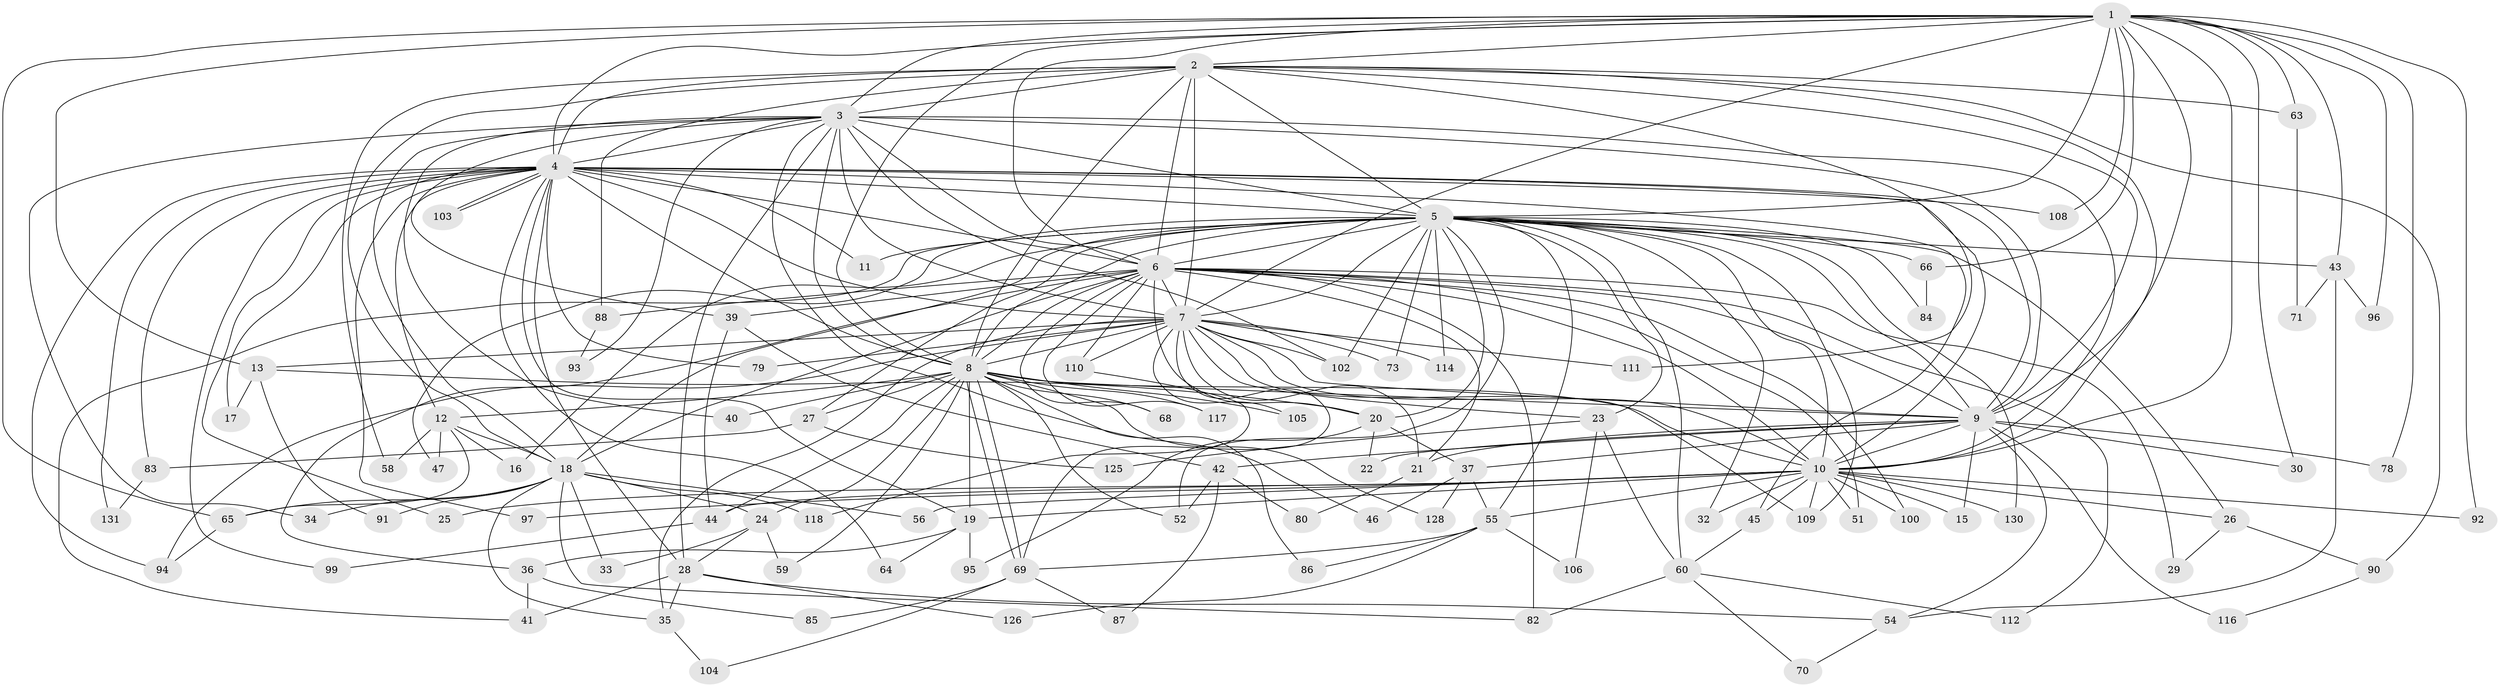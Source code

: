 // original degree distribution, {17: 0.007633587786259542, 16: 0.007633587786259542, 18: 0.007633587786259542, 28: 0.015267175572519083, 33: 0.007633587786259542, 22: 0.007633587786259542, 24: 0.007633587786259542, 19: 0.007633587786259542, 20: 0.007633587786259542, 2: 0.5648854961832062, 7: 0.030534351145038167, 5: 0.061068702290076333, 3: 0.15267175572519084, 9: 0.007633587786259542, 6: 0.030534351145038167, 4: 0.07633587786259542}
// Generated by graph-tools (version 1.1) at 2025/11/02/27/25 16:11:03]
// undirected, 100 vertices, 246 edges
graph export_dot {
graph [start="1"]
  node [color=gray90,style=filled];
  1 [super="+50"];
  2 [super="+123"];
  3 [super="+98"];
  4 [super="+48"];
  5 [super="+74"];
  6 [super="+38"];
  7 [super="+77"];
  8 [super="+107"];
  9 [super="+81"];
  10 [super="+14"];
  11;
  12 [super="+49"];
  13;
  15;
  16 [super="+101"];
  17;
  18 [super="+31"];
  19 [super="+115"];
  20 [super="+75"];
  21 [super="+121"];
  22;
  23;
  24;
  25;
  26;
  27;
  28 [super="+89"];
  29;
  30;
  32;
  33;
  34;
  35 [super="+62"];
  36;
  37;
  39;
  40;
  41 [super="+119"];
  42;
  43;
  44 [super="+53"];
  45;
  46;
  47;
  51;
  52 [super="+57"];
  54 [super="+72"];
  55 [super="+61"];
  56;
  58;
  59;
  60 [super="+67"];
  63;
  64;
  65 [super="+120"];
  66;
  68;
  69 [super="+76"];
  70;
  71;
  73;
  78;
  79;
  80;
  82 [super="+122"];
  83;
  84;
  85;
  86;
  87;
  88;
  90;
  91;
  92;
  93;
  94 [super="+124"];
  95;
  96;
  97;
  99;
  100;
  102 [super="+127"];
  103;
  104;
  105;
  106 [super="+113"];
  108;
  109 [super="+129"];
  110;
  111;
  112;
  114;
  116;
  117;
  118;
  125;
  126;
  128;
  130;
  131;
  1 -- 2;
  1 -- 3;
  1 -- 4;
  1 -- 5;
  1 -- 6;
  1 -- 7;
  1 -- 8 [weight=2];
  1 -- 9;
  1 -- 10;
  1 -- 13;
  1 -- 30;
  1 -- 43;
  1 -- 66;
  1 -- 78;
  1 -- 92;
  1 -- 96;
  1 -- 108;
  1 -- 63;
  1 -- 65;
  2 -- 3;
  2 -- 4;
  2 -- 5;
  2 -- 6;
  2 -- 7 [weight=2];
  2 -- 8;
  2 -- 9;
  2 -- 10;
  2 -- 58;
  2 -- 63;
  2 -- 88;
  2 -- 90;
  2 -- 111;
  2 -- 18;
  3 -- 4;
  3 -- 5;
  3 -- 6 [weight=2];
  3 -- 7;
  3 -- 8;
  3 -- 9;
  3 -- 10;
  3 -- 18;
  3 -- 34;
  3 -- 39;
  3 -- 40;
  3 -- 46;
  3 -- 93;
  3 -- 102;
  3 -- 28;
  4 -- 5 [weight=2];
  4 -- 6;
  4 -- 7;
  4 -- 8 [weight=2];
  4 -- 9;
  4 -- 10;
  4 -- 11;
  4 -- 12;
  4 -- 17;
  4 -- 25;
  4 -- 28;
  4 -- 45;
  4 -- 64;
  4 -- 79;
  4 -- 83;
  4 -- 94;
  4 -- 97;
  4 -- 99;
  4 -- 103;
  4 -- 103;
  4 -- 108;
  4 -- 131;
  4 -- 19;
  5 -- 6;
  5 -- 7;
  5 -- 8;
  5 -- 9 [weight=2];
  5 -- 10;
  5 -- 11;
  5 -- 16 [weight=2];
  5 -- 18;
  5 -- 23;
  5 -- 26;
  5 -- 27;
  5 -- 32;
  5 -- 41;
  5 -- 43;
  5 -- 47;
  5 -- 55;
  5 -- 66;
  5 -- 73;
  5 -- 84;
  5 -- 102;
  5 -- 109;
  5 -- 114;
  5 -- 130;
  5 -- 60;
  5 -- 20;
  5 -- 52;
  6 -- 7;
  6 -- 8;
  6 -- 9;
  6 -- 10;
  6 -- 20;
  6 -- 29;
  6 -- 36;
  6 -- 39;
  6 -- 51;
  6 -- 100;
  6 -- 110;
  6 -- 112;
  6 -- 117;
  6 -- 88;
  6 -- 18;
  6 -- 68;
  6 -- 82;
  6 -- 21;
  7 -- 8;
  7 -- 9;
  7 -- 10;
  7 -- 13;
  7 -- 21;
  7 -- 23;
  7 -- 35;
  7 -- 73;
  7 -- 79;
  7 -- 105;
  7 -- 110;
  7 -- 111;
  7 -- 114;
  7 -- 69;
  7 -- 102;
  7 -- 94;
  7 -- 109;
  8 -- 9;
  8 -- 10 [weight=2];
  8 -- 12;
  8 -- 19;
  8 -- 24;
  8 -- 27;
  8 -- 40;
  8 -- 52 [weight=2];
  8 -- 59;
  8 -- 68;
  8 -- 69;
  8 -- 69;
  8 -- 86;
  8 -- 105;
  8 -- 117;
  8 -- 128;
  8 -- 44;
  9 -- 10;
  9 -- 15;
  9 -- 21;
  9 -- 22;
  9 -- 30;
  9 -- 37;
  9 -- 42;
  9 -- 54;
  9 -- 78;
  9 -- 116;
  10 -- 25;
  10 -- 26;
  10 -- 32;
  10 -- 44;
  10 -- 45;
  10 -- 55;
  10 -- 56;
  10 -- 97;
  10 -- 100;
  10 -- 130;
  10 -- 51;
  10 -- 19;
  10 -- 92;
  10 -- 109;
  10 -- 15;
  12 -- 16;
  12 -- 47;
  12 -- 58;
  12 -- 65;
  12 -- 18;
  13 -- 17;
  13 -- 20;
  13 -- 91;
  18 -- 24;
  18 -- 33;
  18 -- 56;
  18 -- 65;
  18 -- 118;
  18 -- 34;
  18 -- 35;
  18 -- 82;
  18 -- 91;
  19 -- 36;
  19 -- 64;
  19 -- 95;
  20 -- 22;
  20 -- 37;
  20 -- 95;
  21 -- 80;
  23 -- 60;
  23 -- 106;
  23 -- 125;
  24 -- 28;
  24 -- 33;
  24 -- 59;
  26 -- 29;
  26 -- 90;
  27 -- 83;
  27 -- 125;
  28 -- 35;
  28 -- 41;
  28 -- 126;
  28 -- 54;
  35 -- 104;
  36 -- 41;
  36 -- 85;
  37 -- 46;
  37 -- 128;
  37 -- 55;
  39 -- 42;
  39 -- 44;
  42 -- 52;
  42 -- 80;
  42 -- 87;
  43 -- 54;
  43 -- 71;
  43 -- 96;
  44 -- 99;
  45 -- 60;
  54 -- 70;
  55 -- 86;
  55 -- 126;
  55 -- 106 [weight=2];
  55 -- 69;
  60 -- 70;
  60 -- 82;
  60 -- 112;
  63 -- 71;
  65 -- 94;
  66 -- 84;
  69 -- 87;
  69 -- 104;
  69 -- 85;
  83 -- 131;
  88 -- 93;
  90 -- 116;
  110 -- 118;
}
